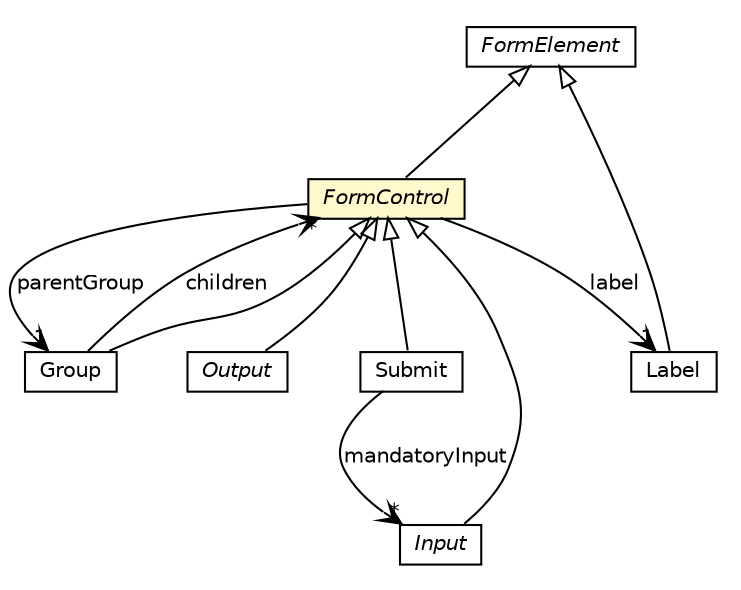 #!/usr/local/bin/dot
#
# Class diagram 
# Generated by UMLGraph version R5_6-24-gf6e263 (http://www.umlgraph.org/)
#

digraph G {
	edge [fontname="Helvetica",fontsize=10,labelfontname="Helvetica",labelfontsize=10];
	node [fontname="Helvetica",fontsize=10,shape=plaintext];
	nodesep=0.25;
	ranksep=0.5;
	// org.universAAL.middleware.ui.rdf.Output
	c3903154 [label=<<table title="org.universAAL.middleware.ui.rdf.Output" border="0" cellborder="1" cellspacing="0" cellpadding="2" port="p" href="./Output.html">
		<tr><td><table border="0" cellspacing="0" cellpadding="1">
<tr><td align="center" balign="center"><font face="Helvetica-Oblique"> Output </font></td></tr>
		</table></td></tr>
		</table>>, URL="./Output.html", fontname="Helvetica", fontcolor="black", fontsize=10.0];
	// org.universAAL.middleware.ui.rdf.Group
	c3903156 [label=<<table title="org.universAAL.middleware.ui.rdf.Group" border="0" cellborder="1" cellspacing="0" cellpadding="2" port="p" href="./Group.html">
		<tr><td><table border="0" cellspacing="0" cellpadding="1">
<tr><td align="center" balign="center"> Group </td></tr>
		</table></td></tr>
		</table>>, URL="./Group.html", fontname="Helvetica", fontcolor="black", fontsize=10.0];
	// org.universAAL.middleware.ui.rdf.Submit
	c3903159 [label=<<table title="org.universAAL.middleware.ui.rdf.Submit" border="0" cellborder="1" cellspacing="0" cellpadding="2" port="p" href="./Submit.html">
		<tr><td><table border="0" cellspacing="0" cellpadding="1">
<tr><td align="center" balign="center"> Submit </td></tr>
		</table></td></tr>
		</table>>, URL="./Submit.html", fontname="Helvetica", fontcolor="black", fontsize=10.0];
	// org.universAAL.middleware.ui.rdf.Input
	c3903161 [label=<<table title="org.universAAL.middleware.ui.rdf.Input" border="0" cellborder="1" cellspacing="0" cellpadding="2" port="p" href="./Input.html">
		<tr><td><table border="0" cellspacing="0" cellpadding="1">
<tr><td align="center" balign="center"><font face="Helvetica-Oblique"> Input </font></td></tr>
		</table></td></tr>
		</table>>, URL="./Input.html", fontname="Helvetica", fontcolor="black", fontsize=10.0];
	// org.universAAL.middleware.ui.rdf.FormElement
	c3903165 [label=<<table title="org.universAAL.middleware.ui.rdf.FormElement" border="0" cellborder="1" cellspacing="0" cellpadding="2" port="p" href="./FormElement.html">
		<tr><td><table border="0" cellspacing="0" cellpadding="1">
<tr><td align="center" balign="center"><font face="Helvetica-Oblique"> FormElement </font></td></tr>
		</table></td></tr>
		</table>>, URL="./FormElement.html", fontname="Helvetica", fontcolor="black", fontsize=10.0];
	// org.universAAL.middleware.ui.rdf.FormControl
	c3903167 [label=<<table title="org.universAAL.middleware.ui.rdf.FormControl" border="0" cellborder="1" cellspacing="0" cellpadding="2" port="p" bgcolor="lemonChiffon" href="./FormControl.html">
		<tr><td><table border="0" cellspacing="0" cellpadding="1">
<tr><td align="center" balign="center"><font face="Helvetica-Oblique"> FormControl </font></td></tr>
		</table></td></tr>
		</table>>, URL="./FormControl.html", fontname="Helvetica", fontcolor="black", fontsize=10.0];
	// org.universAAL.middleware.ui.rdf.Label
	c3903172 [label=<<table title="org.universAAL.middleware.ui.rdf.Label" border="0" cellborder="1" cellspacing="0" cellpadding="2" port="p" href="./Label.html">
		<tr><td><table border="0" cellspacing="0" cellpadding="1">
<tr><td align="center" balign="center"> Label </td></tr>
		</table></td></tr>
		</table>>, URL="./Label.html", fontname="Helvetica", fontcolor="black", fontsize=10.0];
	//org.universAAL.middleware.ui.rdf.Output extends org.universAAL.middleware.ui.rdf.FormControl
	c3903167:p -> c3903154:p [dir=back,arrowtail=empty];
	//org.universAAL.middleware.ui.rdf.Group extends org.universAAL.middleware.ui.rdf.FormControl
	c3903167:p -> c3903156:p [dir=back,arrowtail=empty];
	// org.universAAL.middleware.ui.rdf.Group NAVASSOC org.universAAL.middleware.ui.rdf.FormControl
	c3903156:p -> c3903167:p [taillabel="", label="children", headlabel="*", fontname="Helvetica", fontcolor="black", fontsize=10.0, color="black", arrowhead=open];
	//org.universAAL.middleware.ui.rdf.Submit extends org.universAAL.middleware.ui.rdf.FormControl
	c3903167:p -> c3903159:p [dir=back,arrowtail=empty];
	// org.universAAL.middleware.ui.rdf.Submit NAVASSOC org.universAAL.middleware.ui.rdf.Input
	c3903159:p -> c3903161:p [taillabel="", label="mandatoryInput", headlabel="*", fontname="Helvetica", fontcolor="black", fontsize=10.0, color="black", arrowhead=open];
	//org.universAAL.middleware.ui.rdf.Input extends org.universAAL.middleware.ui.rdf.FormControl
	c3903167:p -> c3903161:p [dir=back,arrowtail=empty];
	//org.universAAL.middleware.ui.rdf.FormControl extends org.universAAL.middleware.ui.rdf.FormElement
	c3903165:p -> c3903167:p [dir=back,arrowtail=empty];
	// org.universAAL.middleware.ui.rdf.FormControl NAVASSOC org.universAAL.middleware.ui.rdf.Label
	c3903167:p -> c3903172:p [taillabel="", label="label", headlabel="1", fontname="Helvetica", fontcolor="black", fontsize=10.0, color="black", arrowhead=open];
	// org.universAAL.middleware.ui.rdf.FormControl NAVASSOC org.universAAL.middleware.ui.rdf.Group
	c3903167:p -> c3903156:p [taillabel="", label="parentGroup", headlabel="1", fontname="Helvetica", fontcolor="black", fontsize=10.0, color="black", arrowhead=open];
	//org.universAAL.middleware.ui.rdf.Label extends org.universAAL.middleware.ui.rdf.FormElement
	c3903165:p -> c3903172:p [dir=back,arrowtail=empty];
}

